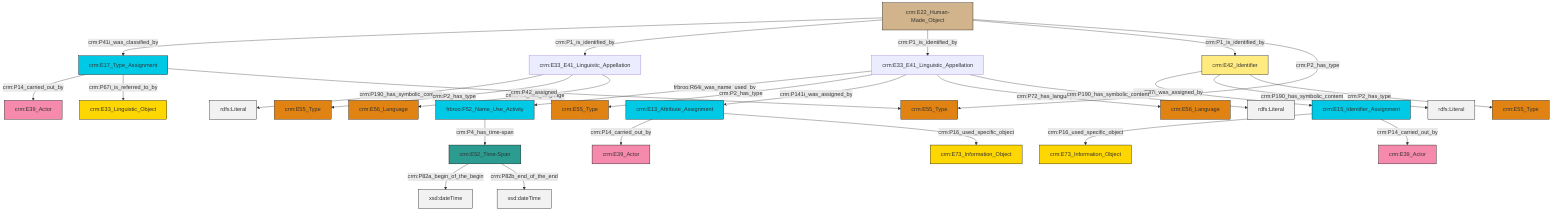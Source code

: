 graph TD
classDef Literal fill:#f2f2f2,stroke:#000000;
classDef CRM_Entity fill:#FFFFFF,stroke:#000000;
classDef Temporal_Entity fill:#00C9E6, stroke:#000000;
classDef Type fill:#E18312, stroke:#000000;
classDef Time-Span fill:#2C9C91, stroke:#000000;
classDef Appellation fill:#FFEB7F, stroke:#000000;
classDef Place fill:#008836, stroke:#000000;
classDef Persistent_Item fill:#B266B2, stroke:#000000;
classDef Conceptual_Object fill:#FFD700, stroke:#000000;
classDef Physical_Thing fill:#D2B48C, stroke:#000000;
classDef Actor fill:#f58aad, stroke:#000000;
classDef PC_Classes fill:#4ce600, stroke:#000000;
classDef Multi fill:#cccccc,stroke:#000000;

2["crm:E22_Human-Made_Object"]:::Physical_Thing -->|crm:P41i_was_classified_by| 3["crm:E17_Type_Assignment"]:::Temporal_Entity
3["crm:E17_Type_Assignment"]:::Temporal_Entity -->|crm:P14_carried_out_by| 6["crm:E39_Actor"]:::Actor
4["crm:E33_E41_Linguistic_Appellation"]:::Default -->|crm:P190_has_symbolic_content| 7[rdfs:Literal]:::Literal
0["crm:E52_Time-Span"]:::Time-Span -->|crm:P82a_begin_of_the_begin| 12[xsd:dateTime]:::Literal
16["crm:E33_E41_Linguistic_Appellation"]:::Default -->|frbroo:R64i_was_name_used_by| 17["frbroo:F52_Name_Use_Activity"]:::Temporal_Entity
2["crm:E22_Human-Made_Object"]:::Physical_Thing -->|crm:P1_is_identified_by| 4["crm:E33_E41_Linguistic_Appellation"]:::Default
14["crm:E13_Attribute_Assignment"]:::Temporal_Entity -->|crm:P14_carried_out_by| 20["crm:E39_Actor"]:::Actor
21["crm:E15_Identifier_Assignment"]:::Temporal_Entity -->|crm:P16_used_specific_object| 22["crm:E73_Information_Object"]:::Conceptual_Object
23["crm:E42_Identifier"]:::Appellation -->|crm:P37i_was_assigned_by| 21["crm:E15_Identifier_Assignment"]:::Temporal_Entity
4["crm:E33_E41_Linguistic_Appellation"]:::Default -->|crm:P2_has_type| 24["crm:E55_Type"]:::Type
16["crm:E33_E41_Linguistic_Appellation"]:::Default -->|crm:P2_has_type| 10["crm:E55_Type"]:::Type
4["crm:E33_E41_Linguistic_Appellation"]:::Default -->|crm:P72_has_language| 18["crm:E56_Language"]:::Type
16["crm:E33_E41_Linguistic_Appellation"]:::Default -->|crm:P141i_was_assigned_by| 14["crm:E13_Attribute_Assignment"]:::Temporal_Entity
14["crm:E13_Attribute_Assignment"]:::Temporal_Entity -->|crm:P16_used_specific_object| 29["crm:E73_Information_Object"]:::Conceptual_Object
0["crm:E52_Time-Span"]:::Time-Span -->|crm:P82b_end_of_the_end| 30[xsd:dateTime]:::Literal
2["crm:E22_Human-Made_Object"]:::Physical_Thing -->|crm:P1_is_identified_by| 16["crm:E33_E41_Linguistic_Appellation"]:::Default
17["frbroo:F52_Name_Use_Activity"]:::Temporal_Entity -->|crm:P4_has_time-span| 0["crm:E52_Time-Span"]:::Time-Span
23["crm:E42_Identifier"]:::Appellation -->|crm:P190_has_symbolic_content| 32[rdfs:Literal]:::Literal
3["crm:E17_Type_Assignment"]:::Temporal_Entity -->|crm:P67i_is_referred_to_by| 35["crm:E33_Linguistic_Object"]:::Conceptual_Object
21["crm:E15_Identifier_Assignment"]:::Temporal_Entity -->|crm:P14_carried_out_by| 37["crm:E39_Actor"]:::Actor
2["crm:E22_Human-Made_Object"]:::Physical_Thing -->|crm:P1_is_identified_by| 23["crm:E42_Identifier"]:::Appellation
23["crm:E42_Identifier"]:::Appellation -->|crm:P2_has_type| 42["crm:E55_Type"]:::Type
16["crm:E33_E41_Linguistic_Appellation"]:::Default -->|crm:P72_has_language| 8["crm:E56_Language"]:::Type
3["crm:E17_Type_Assignment"]:::Temporal_Entity -->|crm:P42_assigned| 40["crm:E55_Type"]:::Type
2["crm:E22_Human-Made_Object"]:::Physical_Thing -->|crm:P2_has_type| 40["crm:E55_Type"]:::Type
16["crm:E33_E41_Linguistic_Appellation"]:::Default -->|crm:P190_has_symbolic_content| 45[rdfs:Literal]:::Literal